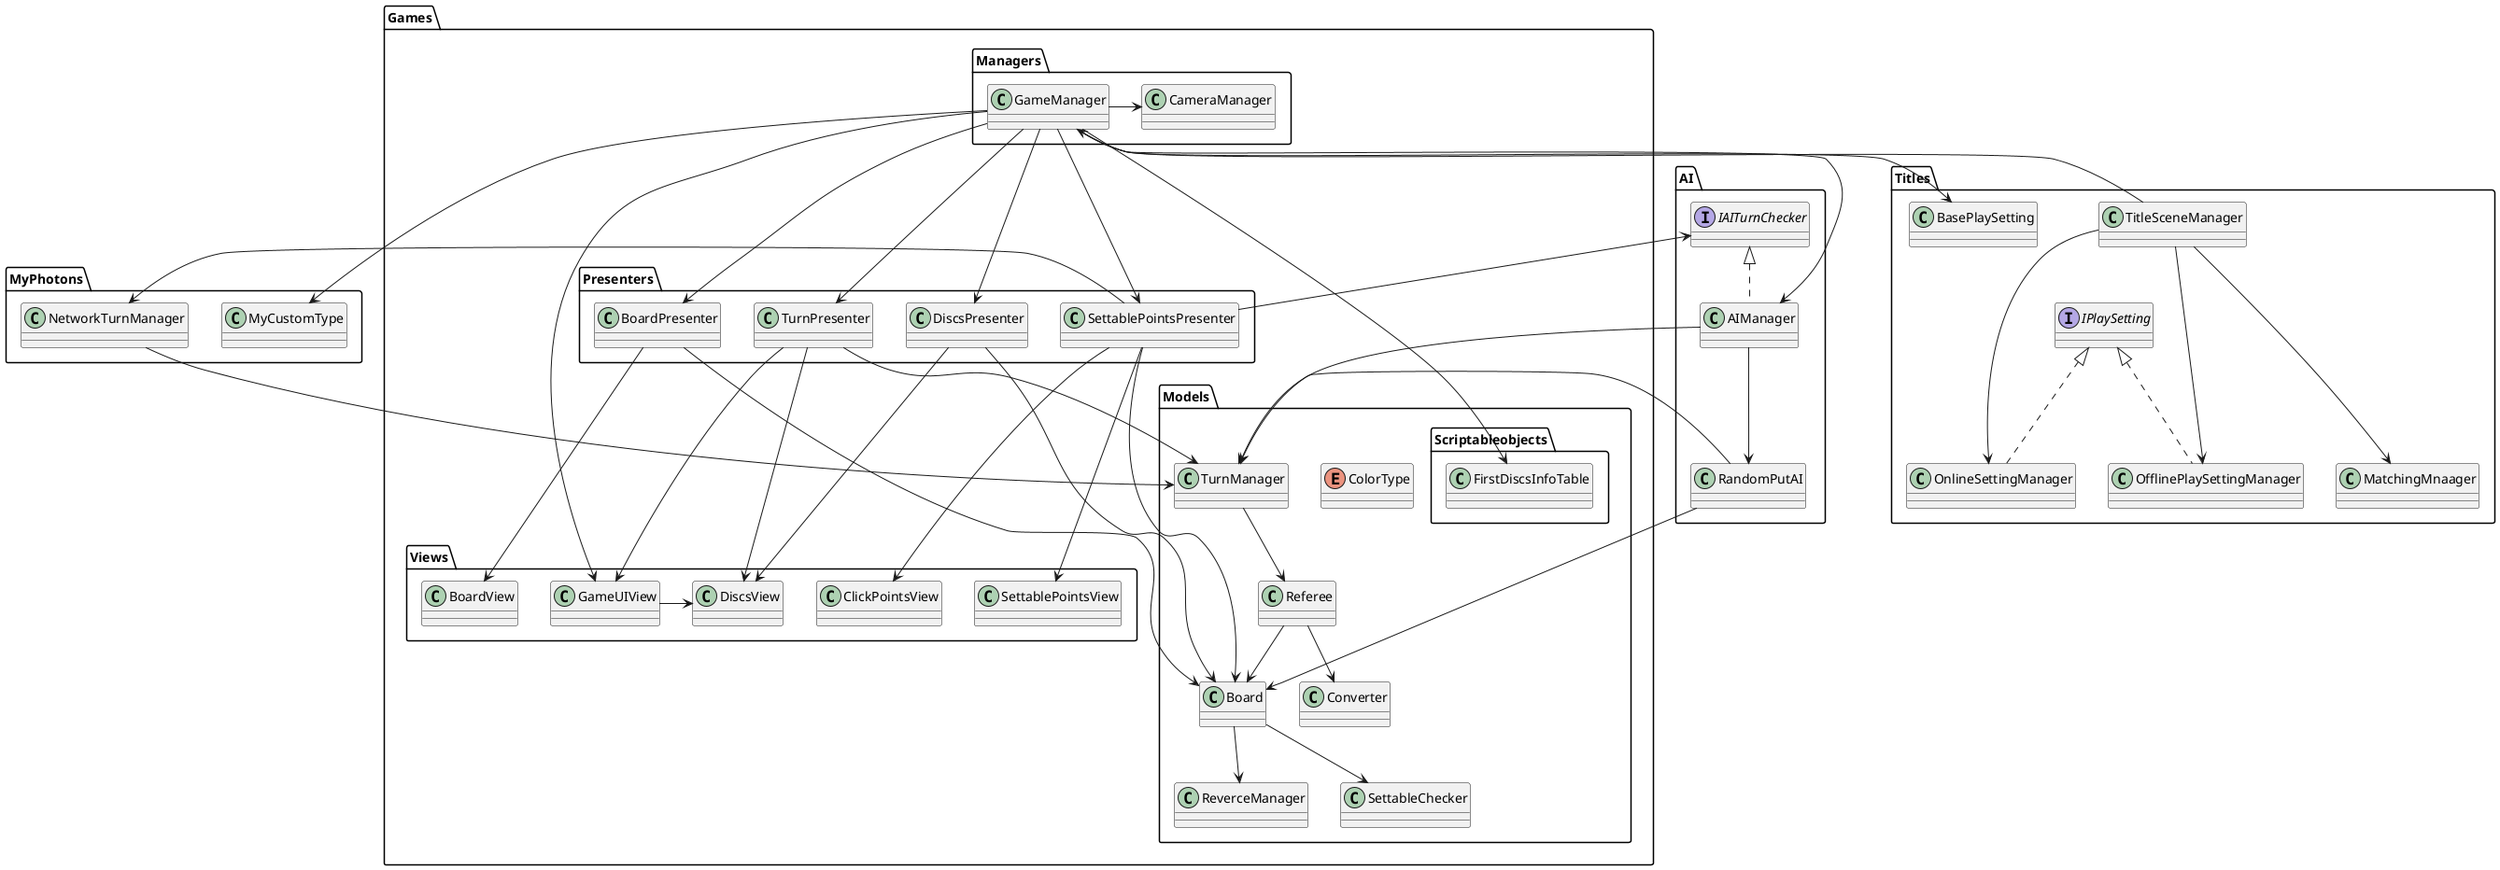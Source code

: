 ﻿@startuml AllClasses

namespace Games{
    namespace Models{
        namespace Scriptableobjects{
            class FirstDiscsInfoTable
        }

        enum ColorType

        class Board
        class Referee
        class ReverceManager
        class SettableChecker
        class TurnManager

        Board-->ReverceManager
        Board-->SettableChecker

        Referee-->Board
        Referee-->Converter

        TurnManager-->Referee
    }

    namespace Views{
        class BoardView
        class ClickPointsView
        class DiscsView
        class GameUIView
        class SettablePointsView

        GameUIView->DiscsView
    }

    namespace Presenters{
        class DiscsPresenter
        class TurnPresenter
        class BoardPresenter
        class SettablePointsPresenter
    }

    namespace Managers{
        class CameraManager
        class GameManager
    }
}

namespace AI{
    class AIManager
    class RandomPutAI
    interface IAITurnChecker

    IAITurnChecker<|..AIManager
}

namespace MyPhotons{
    class MyCustomType
    class NetworkTurnManager
}

namespace Titles{
    interface IPlaySetting
    class MatchingMnaager
    class OfflinePlaySettingManager
    class OnlineSettingManager
    class TitleSceneManager

    IPlaySetting<|..OfflinePlaySettingManager
    IPlaySetting<|..OnlineSettingManager
}

Games.Managers.GameManager-->Games.Models.Scriptableobjects.FirstDiscsInfoTable
Games.Managers.GameManager-->Titles.BasePlaySetting
Games.Managers.GameManager-->MyPhotons.MyCustomType
Games.Managers.GameManager->Games.Managers.CameraManager
Games.Managers.GameManager--->Games.Presenters.DiscsPresenter
Games.Managers.GameManager--->Games.Presenters.TurnPresenter
Games.Managers.GameManager--->Games.Presenters.BoardPresenter
Games.Managers.GameManager--->Games.Presenters.SettablePointsPresenter
Games.Managers.GameManager-->Games.Views.GameUIView
Games.Managers.GameManager-->AI.AIManager

Titles.TitleSceneManager-->Games.Managers.GameManager
Titles.TitleSceneManager--->Titles.OfflinePlaySettingManager
Titles.TitleSceneManager--->Titles.OnlineSettingManager
Titles.TitleSceneManager--->Titles.MatchingMnaager

Games.Presenters.DiscsPresenter--->Games.Models.Board
Games.Presenters.DiscsPresenter--->Games.Views.DiscsView
Games.Presenters.BoardPresenter--->Games.Views.BoardView
Games.Presenters.BoardPresenter--->Games.Models.Board
Games.Presenters.SettablePointsPresenter--->Games.Views.ClickPointsView
Games.Presenters.SettablePointsPresenter--->Games.Views.SettablePointsView
Games.Presenters.SettablePointsPresenter--->Games.Models.Board
Games.Presenters.SettablePointsPresenter--->AI.IAITurnChecker
Games.Presenters.SettablePointsPresenter--->MyPhotons.NetworkTurnManager
Games.Presenters.TurnPresenter-->Games.Models.TurnManager
Games.Presenters.TurnPresenter-->Games.Views.DiscsView
Games.Presenters.TurnPresenter-->Games.Views.GameUIView

AI.RandomPutAI-->Games.Models.Board
AI.RandomPutAI-->Games.Models.TurnManager
AI.AIManager-->Games.Models.TurnManager
AI.AIManager-->AI.RandomPutAI

MyPhotons.NetworkTurnManager-->Games.Models.TurnManager

@enduml
